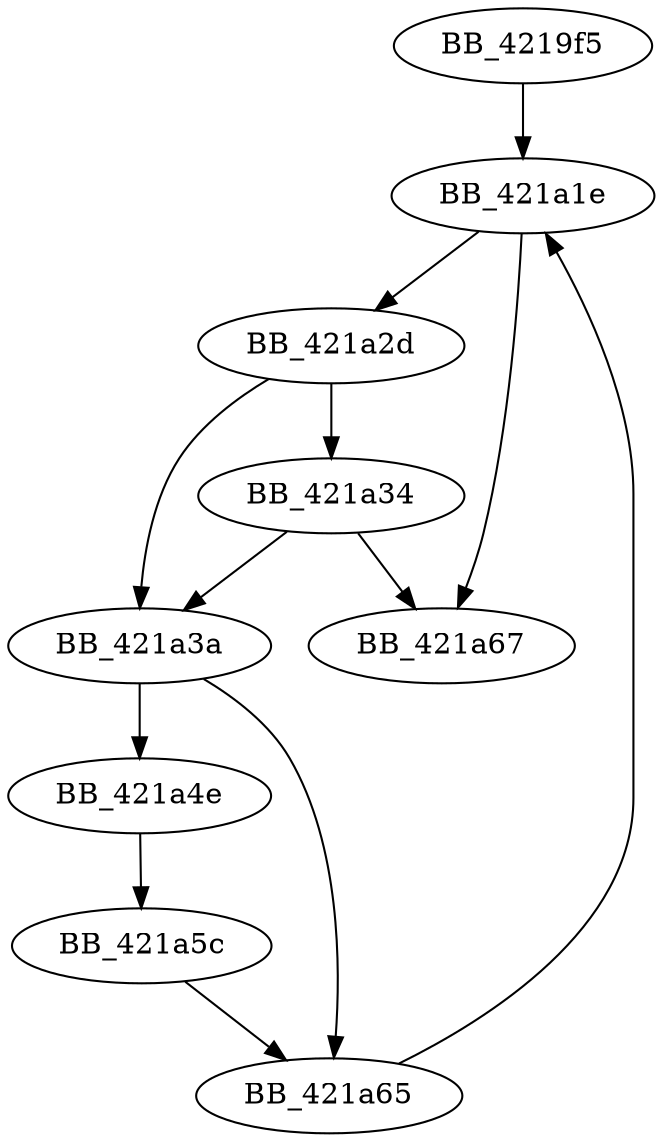 DiGraph __local_unwind2{
BB_4219f5->BB_421a1e
BB_421a1e->BB_421a2d
BB_421a1e->BB_421a67
BB_421a2d->BB_421a34
BB_421a2d->BB_421a3a
BB_421a34->BB_421a3a
BB_421a34->BB_421a67
BB_421a3a->BB_421a4e
BB_421a3a->BB_421a65
BB_421a4e->BB_421a5c
BB_421a5c->BB_421a65
BB_421a65->BB_421a1e
}
